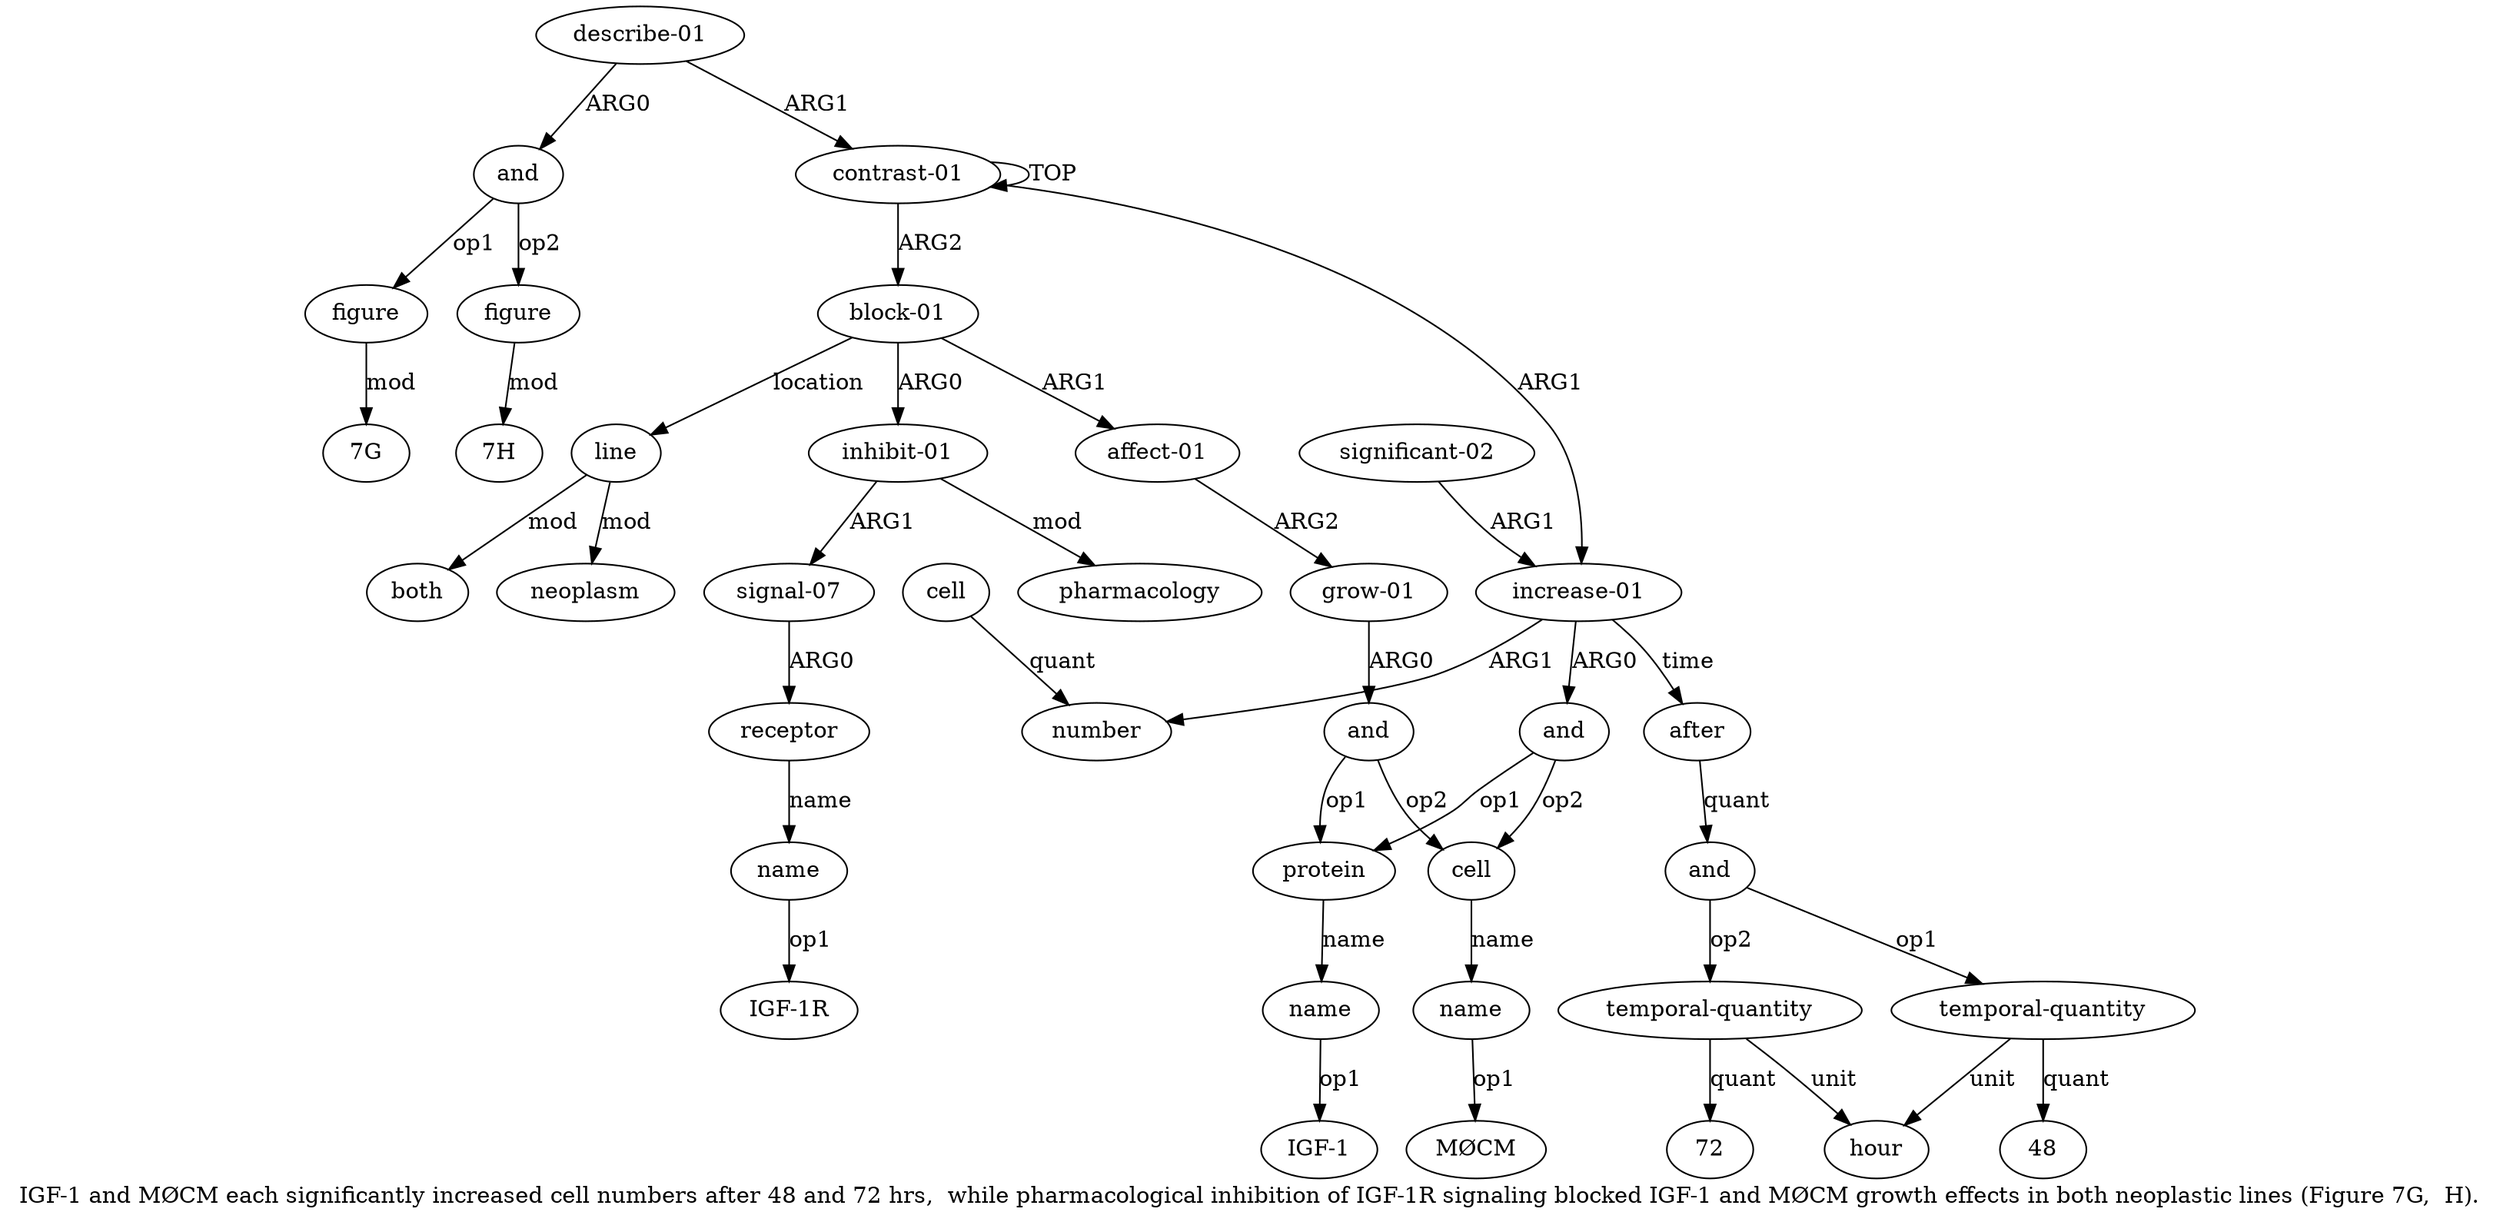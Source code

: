 digraph  {
	graph [label="IGF-1 and MØCM each significantly increased cell numbers after 48 and 72 hrs,  while pharmacological inhibition of IGF-1R signaling \
blocked IGF-1 and MØCM growth effects in both neoplastic lines (Figure 7G,  H)."];
	node [label="\N"];
	a20	 [color=black,
		gold_ind=20,
		gold_label=pharmacology,
		label=pharmacology,
		test_ind=20,
		test_label=pharmacology];
	a21	 [color=black,
		gold_ind=21,
		gold_label="affect-01",
		label="affect-01",
		test_ind=21,
		test_label="affect-01"];
	a22	 [color=black,
		gold_ind=22,
		gold_label="grow-01",
		label="grow-01",
		test_ind=22,
		test_label="grow-01"];
	a21 -> a22 [key=0,
	color=black,
	gold_label=ARG2,
	label=ARG2,
	test_label=ARG2];
a23 [color=black,
	gold_ind=23,
	gold_label=and,
	label=and,
	test_ind=23,
	test_label=and];
a22 -> a23 [key=0,
color=black,
gold_label=ARG0,
label=ARG0,
test_label=ARG0];
a3 [color=black,
gold_ind=3,
gold_label=protein,
label=protein,
test_ind=3,
test_label=protein];
a23 -> a3 [key=0,
color=black,
gold_label=op1,
label=op1,
test_label=op1];
a5 [color=black,
gold_ind=5,
gold_label=cell,
label=cell,
test_ind=5,
test_label=cell];
a23 -> a5 [key=0,
color=black,
gold_label=op2,
label=op2,
test_label=op2];
a24 [color=black,
gold_ind=24,
gold_label=line,
label=line,
test_ind=24,
test_label=line];
a25 [color=black,
gold_ind=25,
gold_label=neoplasm,
label=neoplasm,
test_ind=25,
test_label=neoplasm];
a24 -> a25 [key=0,
color=black,
gold_label=mod,
label=mod,
test_label=mod];
a26 [color=black,
gold_ind=26,
gold_label=both,
label=both,
test_ind=26,
test_label=both];
a24 -> a26 [key=0,
color=black,
gold_label=mod,
label=mod,
test_label=mod];
a27 [color=black,
gold_ind=27,
gold_label="describe-01",
label="describe-01",
test_ind=27,
test_label="describe-01"];
a28 [color=black,
gold_ind=28,
gold_label=and,
label=and,
test_ind=28,
test_label=and];
a27 -> a28 [key=0,
color=black,
gold_label=ARG0,
label=ARG0,
test_label=ARG0];
a0 [color=black,
gold_ind=0,
gold_label="contrast-01",
label="contrast-01",
test_ind=0,
test_label="contrast-01"];
a27 -> a0 [key=0,
color=black,
gold_label=ARG1,
label=ARG1,
test_label=ARG1];
a29 [color=black,
gold_ind=29,
gold_label=figure,
label=figure,
test_ind=29,
test_label=figure];
a28 -> a29 [key=0,
color=black,
gold_label=op1,
label=op1,
test_label=op1];
a30 [color=black,
gold_ind=30,
gold_label=figure,
label=figure,
test_ind=30,
test_label=figure];
a28 -> a30 [key=0,
color=black,
gold_label=op2,
label=op2,
test_label=op2];
"a29 7G" [color=black,
gold_ind=-1,
gold_label="7G",
label="7G",
test_ind=-1,
test_label="7G"];
a29 -> "a29 7G" [key=0,
color=black,
gold_label=mod,
label=mod,
test_label=mod];
"a30 7H" [color=black,
gold_ind=-1,
gold_label="7H",
label="7H",
test_ind=-1,
test_label="7H"];
a30 -> "a30 7H" [key=0,
color=black,
gold_label=mod,
label=mod,
test_label=mod];
"a19 IGF-1R" [color=black,
gold_ind=-1,
gold_label="IGF-1R",
label="IGF-1R",
test_ind=-1,
test_label="IGF-1R"];
"a6 MØCM" [color=black,
gold_ind=-1,
gold_label=MØCM,
label=MØCM,
test_ind=-1,
test_label=MØCM];
a15 [color=black,
gold_ind=15,
gold_label="block-01",
label="block-01",
test_ind=15,
test_label="block-01"];
a15 -> a21 [key=0,
color=black,
gold_label=ARG1,
label=ARG1,
test_label=ARG1];
a15 -> a24 [key=0,
color=black,
gold_label=location,
label=location,
test_label=location];
a16 [color=black,
gold_ind=16,
gold_label="inhibit-01",
label="inhibit-01",
test_ind=16,
test_label="inhibit-01"];
a15 -> a16 [key=0,
color=black,
gold_label=ARG0,
label=ARG0,
test_label=ARG0];
a14 [color=black,
gold_ind=14,
gold_label="temporal-quantity",
label="temporal-quantity",
test_ind=14,
test_label="temporal-quantity"];
a13 [color=black,
gold_ind=13,
gold_label=hour,
label=hour,
test_ind=13,
test_label=hour];
a14 -> a13 [key=0,
color=black,
gold_label=unit,
label=unit,
test_label=unit];
"a14 72" [color=black,
gold_ind=-1,
gold_label=72,
label=72,
test_ind=-1,
test_label=72];
a14 -> "a14 72" [key=0,
color=black,
gold_label=quant,
label=quant,
test_label=quant];
a17 [color=black,
gold_ind=17,
gold_label="signal-07",
label="signal-07",
test_ind=17,
test_label="signal-07"];
a18 [color=black,
gold_ind=18,
gold_label=receptor,
label=receptor,
test_ind=18,
test_label=receptor];
a17 -> a18 [key=0,
color=black,
gold_label=ARG0,
label=ARG0,
test_label=ARG0];
a16 -> a20 [key=0,
color=black,
gold_label=mod,
label=mod,
test_label=mod];
a16 -> a17 [key=0,
color=black,
gold_label=ARG1,
label=ARG1,
test_label=ARG1];
a11 [color=black,
gold_ind=11,
gold_label=and,
label=and,
test_ind=11,
test_label=and];
a11 -> a14 [key=0,
color=black,
gold_label=op2,
label=op2,
test_label=op2];
a12 [color=black,
gold_ind=12,
gold_label="temporal-quantity",
label="temporal-quantity",
test_ind=12,
test_label="temporal-quantity"];
a11 -> a12 [key=0,
color=black,
gold_label=op1,
label=op1,
test_label=op1];
a10 [color=black,
gold_ind=10,
gold_label=after,
label=after,
test_ind=10,
test_label=after];
a10 -> a11 [key=0,
color=black,
gold_label=quant,
label=quant,
test_label=quant];
a12 -> a13 [key=0,
color=black,
gold_label=unit,
label=unit,
test_label=unit];
"a12 48" [color=black,
gold_ind=-1,
gold_label=48,
label=48,
test_ind=-1,
test_label=48];
a12 -> "a12 48" [key=0,
color=black,
gold_label=quant,
label=quant,
test_label=quant];
"a4 IGF-1" [color=black,
gold_ind=-1,
gold_label="IGF-1",
label="IGF-1",
test_ind=-1,
test_label="IGF-1"];
a19 [color=black,
gold_ind=19,
gold_label=name,
label=name,
test_ind=19,
test_label=name];
a19 -> "a19 IGF-1R" [key=0,
color=black,
gold_label=op1,
label=op1,
test_label=op1];
a18 -> a19 [key=0,
color=black,
gold_label=name,
label=name,
test_label=name];
a1 [color=black,
gold_ind=1,
gold_label="increase-01",
label="increase-01",
test_ind=1,
test_label="increase-01"];
a1 -> a10 [key=0,
color=black,
gold_label=time,
label=time,
test_label=time];
a2 [color=black,
gold_ind=2,
gold_label=and,
label=and,
test_ind=2,
test_label=and];
a1 -> a2 [key=0,
color=black,
gold_label=ARG0,
label=ARG0,
test_label=ARG0];
a7 [color=black,
gold_ind=7,
gold_label=number,
label=number,
test_ind=7,
test_label=number];
a1 -> a7 [key=0,
color=black,
gold_label=ARG1,
label=ARG1,
test_label=ARG1];
a0 -> a15 [key=0,
color=black,
gold_label=ARG2,
label=ARG2,
test_label=ARG2];
a0 -> a1 [key=0,
color=black,
gold_label=ARG1,
label=ARG1,
test_label=ARG1];
a0 -> a0 [key=0,
color=black,
gold_label=TOP,
label=TOP,
test_label=TOP];
a4 [color=black,
gold_ind=4,
gold_label=name,
label=name,
test_ind=4,
test_label=name];
a3 -> a4 [key=0,
color=black,
gold_label=name,
label=name,
test_label=name];
a2 -> a3 [key=0,
color=black,
gold_label=op1,
label=op1,
test_label=op1];
a2 -> a5 [key=0,
color=black,
gold_label=op2,
label=op2,
test_label=op2];
a6 [color=black,
gold_ind=6,
gold_label=name,
label=name,
test_ind=6,
test_label=name];
a5 -> a6 [key=0,
color=black,
gold_label=name,
label=name,
test_label=name];
a4 -> "a4 IGF-1" [key=0,
color=black,
gold_label=op1,
label=op1,
test_label=op1];
a6 -> "a6 MØCM" [key=0,
color=black,
gold_label=op1,
label=op1,
test_label=op1];
a9 [color=black,
gold_ind=9,
gold_label="significant-02",
label="significant-02",
test_ind=9,
test_label="significant-02"];
a9 -> a1 [key=0,
color=black,
gold_label=ARG1,
label=ARG1,
test_label=ARG1];
a8 [color=black,
gold_ind=8,
gold_label=cell,
label=cell,
test_ind=8,
test_label=cell];
a8 -> a7 [key=0,
color=black,
gold_label=quant,
label=quant,
test_label=quant];
}
